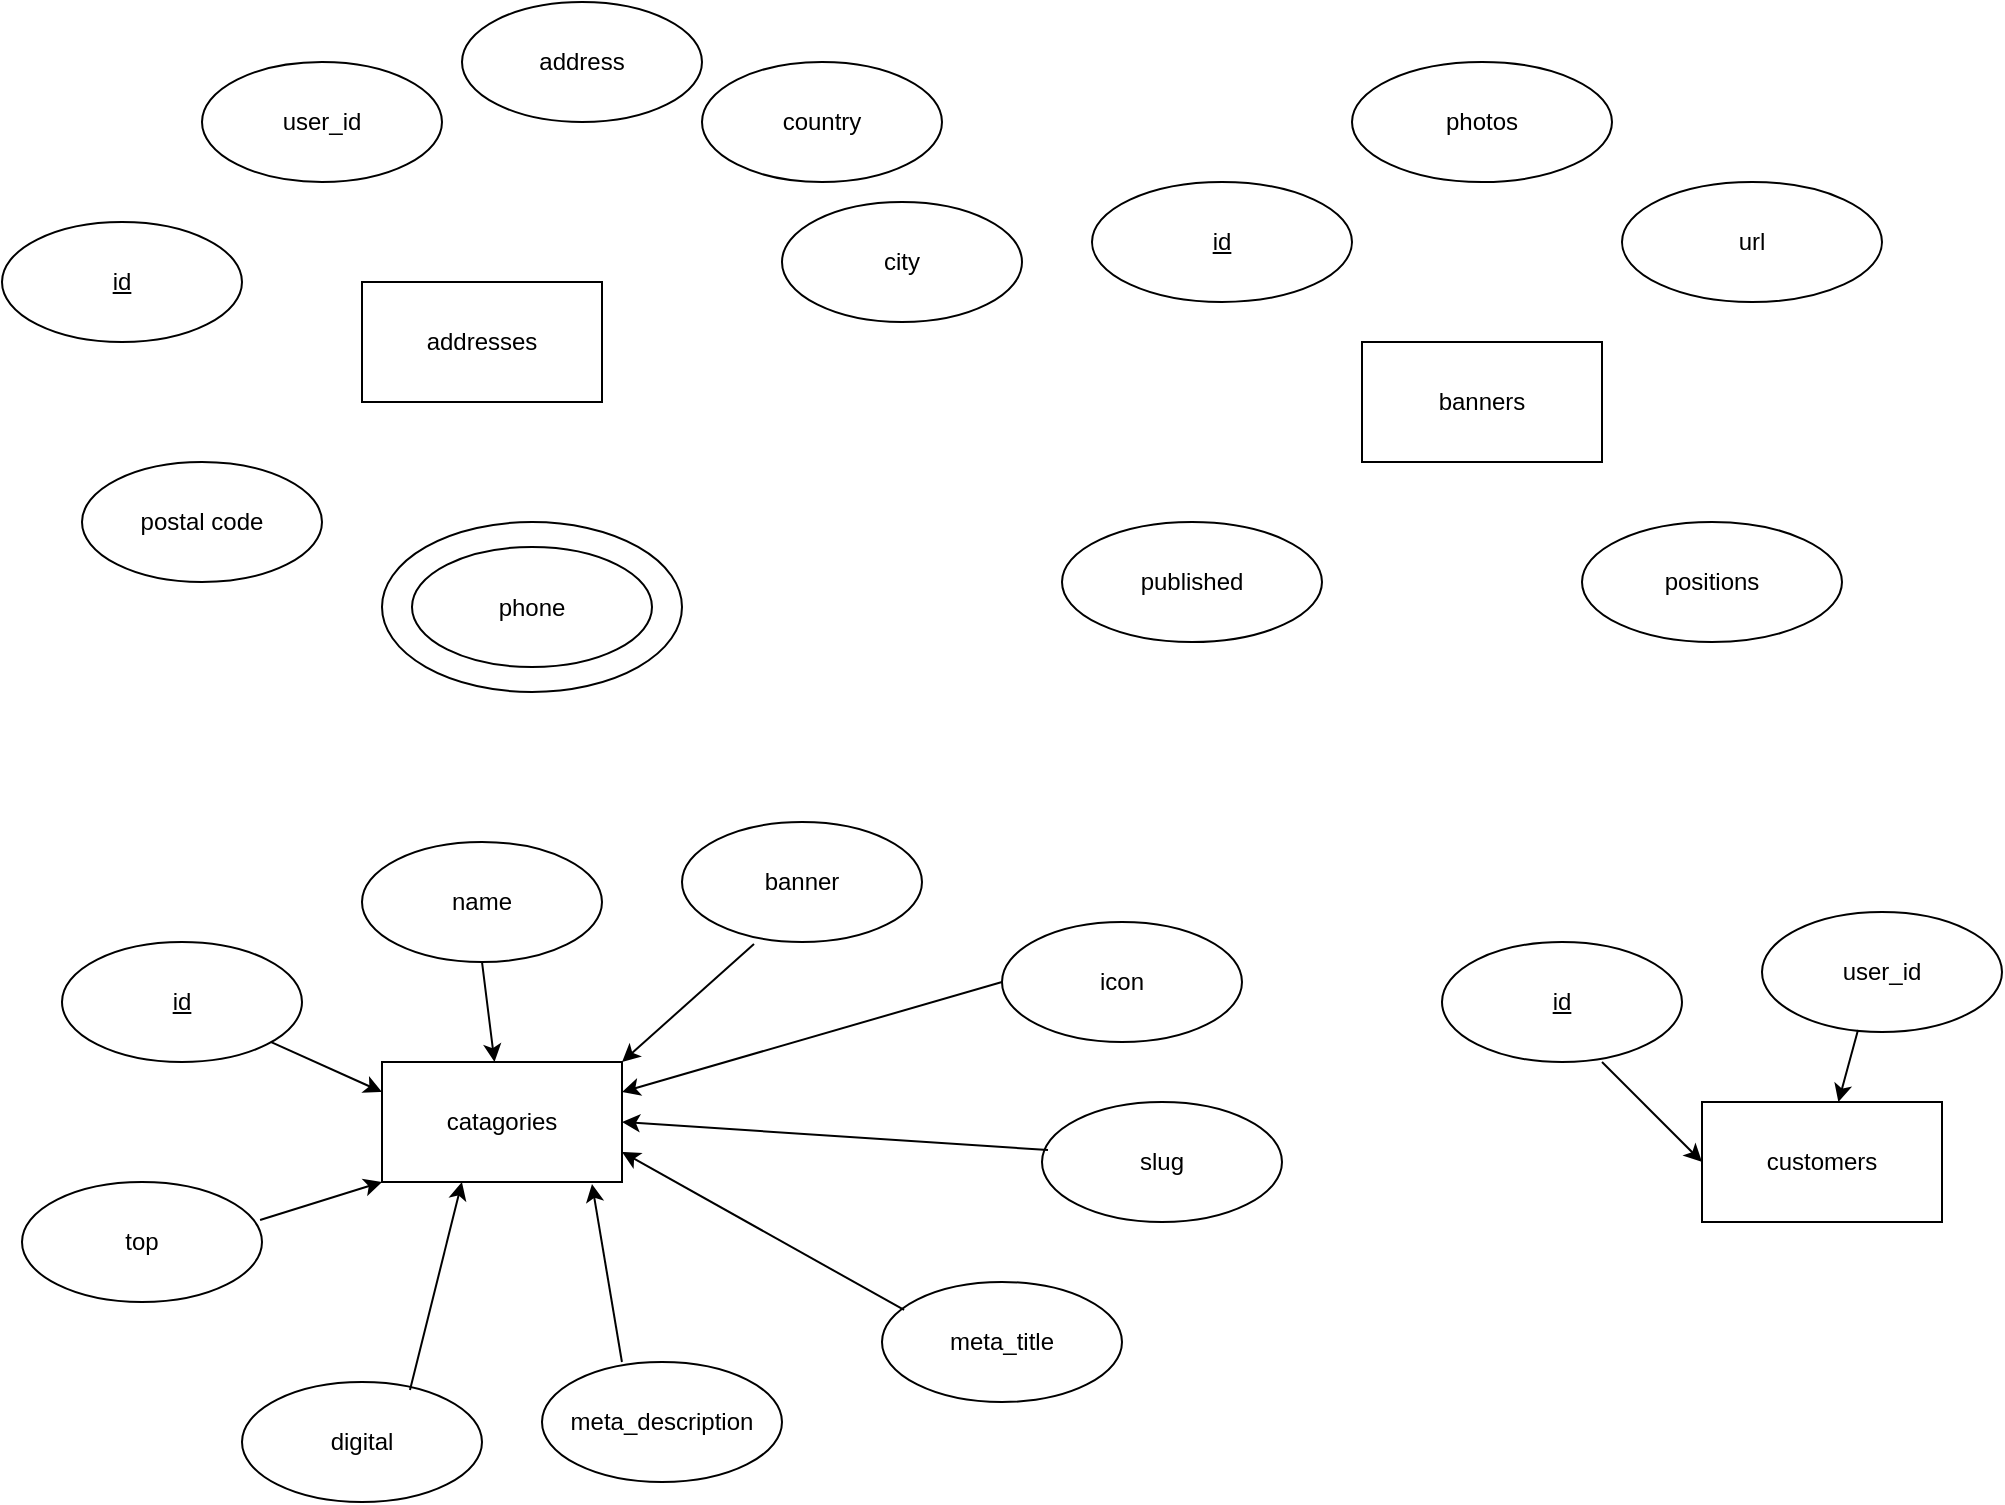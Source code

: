 <mxfile version="13.7.3" type="github">
  <diagram id="f7K92m8lPwK_zH6lzFKC" name="Page-1">
    <mxGraphModel dx="806" dy="1369" grid="1" gridSize="10" guides="1" tooltips="1" connect="1" arrows="1" fold="1" page="1" pageScale="1" pageWidth="1100" pageHeight="850" math="0" shadow="0">
      <root>
        <mxCell id="0" />
        <mxCell id="1" parent="0" />
        <mxCell id="Ezx1aa0zkLy5vHlaYmTx-1" value="addresses" style="rounded=0;whiteSpace=wrap;html=1;" vertex="1" parent="1">
          <mxGeometry x="210" y="110" width="120" height="60" as="geometry" />
        </mxCell>
        <mxCell id="Ezx1aa0zkLy5vHlaYmTx-2" value="&lt;u&gt;id&lt;/u&gt;" style="ellipse;whiteSpace=wrap;html=1;" vertex="1" parent="1">
          <mxGeometry x="30" y="80" width="120" height="60" as="geometry" />
        </mxCell>
        <mxCell id="Ezx1aa0zkLy5vHlaYmTx-3" value="user_id" style="ellipse;whiteSpace=wrap;html=1;" vertex="1" parent="1">
          <mxGeometry x="130" width="120" height="60" as="geometry" />
        </mxCell>
        <mxCell id="Ezx1aa0zkLy5vHlaYmTx-4" value="address" style="ellipse;whiteSpace=wrap;html=1;" vertex="1" parent="1">
          <mxGeometry x="260" y="-30" width="120" height="60" as="geometry" />
        </mxCell>
        <mxCell id="Ezx1aa0zkLy5vHlaYmTx-5" value="country" style="ellipse;whiteSpace=wrap;html=1;" vertex="1" parent="1">
          <mxGeometry x="380" width="120" height="60" as="geometry" />
        </mxCell>
        <mxCell id="Ezx1aa0zkLy5vHlaYmTx-6" value="city" style="ellipse;whiteSpace=wrap;html=1;" vertex="1" parent="1">
          <mxGeometry x="420" y="70" width="120" height="60" as="geometry" />
        </mxCell>
        <mxCell id="Ezx1aa0zkLy5vHlaYmTx-7" value="postal code" style="ellipse;whiteSpace=wrap;html=1;" vertex="1" parent="1">
          <mxGeometry x="70" y="200" width="120" height="60" as="geometry" />
        </mxCell>
        <mxCell id="Ezx1aa0zkLy5vHlaYmTx-10" value="" style="group" vertex="1" connectable="0" parent="1">
          <mxGeometry x="220" y="230" width="150" height="85" as="geometry" />
        </mxCell>
        <mxCell id="Ezx1aa0zkLy5vHlaYmTx-9" value="" style="ellipse;whiteSpace=wrap;html=1;" vertex="1" parent="Ezx1aa0zkLy5vHlaYmTx-10">
          <mxGeometry width="150" height="85" as="geometry" />
        </mxCell>
        <mxCell id="Ezx1aa0zkLy5vHlaYmTx-8" value="phone" style="ellipse;whiteSpace=wrap;html=1;" vertex="1" parent="Ezx1aa0zkLy5vHlaYmTx-10">
          <mxGeometry x="15" y="12.5" width="120" height="60" as="geometry" />
        </mxCell>
        <mxCell id="Ezx1aa0zkLy5vHlaYmTx-13" value="banners" style="rounded=0;whiteSpace=wrap;html=1;" vertex="1" parent="1">
          <mxGeometry x="710" y="140" width="120" height="60" as="geometry" />
        </mxCell>
        <mxCell id="Ezx1aa0zkLy5vHlaYmTx-14" value="&lt;u&gt;id&lt;/u&gt;" style="ellipse;whiteSpace=wrap;html=1;" vertex="1" parent="1">
          <mxGeometry x="575" y="60" width="130" height="60" as="geometry" />
        </mxCell>
        <mxCell id="Ezx1aa0zkLy5vHlaYmTx-15" value="photos" style="ellipse;whiteSpace=wrap;html=1;" vertex="1" parent="1">
          <mxGeometry x="705" width="130" height="60" as="geometry" />
        </mxCell>
        <mxCell id="Ezx1aa0zkLy5vHlaYmTx-16" value="url" style="ellipse;whiteSpace=wrap;html=1;" vertex="1" parent="1">
          <mxGeometry x="840" y="60" width="130" height="60" as="geometry" />
        </mxCell>
        <mxCell id="Ezx1aa0zkLy5vHlaYmTx-17" value="positions" style="ellipse;whiteSpace=wrap;html=1;" vertex="1" parent="1">
          <mxGeometry x="820" y="230" width="130" height="60" as="geometry" />
        </mxCell>
        <mxCell id="Ezx1aa0zkLy5vHlaYmTx-18" value="published" style="ellipse;whiteSpace=wrap;html=1;" vertex="1" parent="1">
          <mxGeometry x="560" y="230" width="130" height="60" as="geometry" />
        </mxCell>
        <mxCell id="Ezx1aa0zkLy5vHlaYmTx-19" value="catagories" style="rounded=0;whiteSpace=wrap;html=1;" vertex="1" parent="1">
          <mxGeometry x="220" y="500" width="120" height="60" as="geometry" />
        </mxCell>
        <mxCell id="Ezx1aa0zkLy5vHlaYmTx-20" value="&lt;u&gt;id&lt;/u&gt;" style="ellipse;whiteSpace=wrap;html=1;" vertex="1" parent="1">
          <mxGeometry x="60" y="440" width="120" height="60" as="geometry" />
        </mxCell>
        <mxCell id="Ezx1aa0zkLy5vHlaYmTx-21" value="name" style="ellipse;whiteSpace=wrap;html=1;" vertex="1" parent="1">
          <mxGeometry x="210" y="390" width="120" height="60" as="geometry" />
        </mxCell>
        <mxCell id="Ezx1aa0zkLy5vHlaYmTx-22" value="banner" style="ellipse;whiteSpace=wrap;html=1;" vertex="1" parent="1">
          <mxGeometry x="370" y="380" width="120" height="60" as="geometry" />
        </mxCell>
        <mxCell id="Ezx1aa0zkLy5vHlaYmTx-23" value="icon" style="ellipse;whiteSpace=wrap;html=1;" vertex="1" parent="1">
          <mxGeometry x="530" y="430" width="120" height="60" as="geometry" />
        </mxCell>
        <mxCell id="Ezx1aa0zkLy5vHlaYmTx-24" value="slug" style="ellipse;whiteSpace=wrap;html=1;" vertex="1" parent="1">
          <mxGeometry x="550" y="520" width="120" height="60" as="geometry" />
        </mxCell>
        <mxCell id="Ezx1aa0zkLy5vHlaYmTx-25" value="meta_title" style="ellipse;whiteSpace=wrap;html=1;" vertex="1" parent="1">
          <mxGeometry x="470" y="610" width="120" height="60" as="geometry" />
        </mxCell>
        <mxCell id="Ezx1aa0zkLy5vHlaYmTx-26" value="meta_description" style="ellipse;whiteSpace=wrap;html=1;" vertex="1" parent="1">
          <mxGeometry x="300" y="650" width="120" height="60" as="geometry" />
        </mxCell>
        <mxCell id="Ezx1aa0zkLy5vHlaYmTx-27" value="digital" style="ellipse;whiteSpace=wrap;html=1;" vertex="1" parent="1">
          <mxGeometry x="150" y="660" width="120" height="60" as="geometry" />
        </mxCell>
        <mxCell id="Ezx1aa0zkLy5vHlaYmTx-28" value="top" style="ellipse;whiteSpace=wrap;html=1;" vertex="1" parent="1">
          <mxGeometry x="40" y="560" width="120" height="60" as="geometry" />
        </mxCell>
        <mxCell id="Ezx1aa0zkLy5vHlaYmTx-30" value="" style="endArrow=classic;html=1;exitX=0.992;exitY=0.317;exitDx=0;exitDy=0;exitPerimeter=0;entryX=0;entryY=1;entryDx=0;entryDy=0;" edge="1" parent="1" source="Ezx1aa0zkLy5vHlaYmTx-28" target="Ezx1aa0zkLy5vHlaYmTx-19">
          <mxGeometry width="50" height="50" relative="1" as="geometry">
            <mxPoint x="140" y="575" as="sourcePoint" />
            <mxPoint x="190" y="525" as="targetPoint" />
          </mxGeometry>
        </mxCell>
        <mxCell id="Ezx1aa0zkLy5vHlaYmTx-31" value="" style="endArrow=classic;html=1;entryX=0;entryY=0.25;entryDx=0;entryDy=0;" edge="1" parent="1" source="Ezx1aa0zkLy5vHlaYmTx-20" target="Ezx1aa0zkLy5vHlaYmTx-19">
          <mxGeometry width="50" height="50" relative="1" as="geometry">
            <mxPoint x="170.0" y="479.51" as="sourcePoint" />
            <mxPoint x="230.96" y="460.49" as="targetPoint" />
          </mxGeometry>
        </mxCell>
        <mxCell id="Ezx1aa0zkLy5vHlaYmTx-32" value="" style="endArrow=classic;html=1;exitX=0.5;exitY=1;exitDx=0;exitDy=0;" edge="1" parent="1" source="Ezx1aa0zkLy5vHlaYmTx-21" target="Ezx1aa0zkLy5vHlaYmTx-19">
          <mxGeometry width="50" height="50" relative="1" as="geometry">
            <mxPoint x="289.52" y="449.02" as="sourcePoint" />
            <mxPoint x="350.48" y="430" as="targetPoint" />
          </mxGeometry>
        </mxCell>
        <mxCell id="Ezx1aa0zkLy5vHlaYmTx-33" value="" style="endArrow=classic;html=1;exitX=0.3;exitY=1.017;exitDx=0;exitDy=0;exitPerimeter=0;entryX=1;entryY=0;entryDx=0;entryDy=0;" edge="1" parent="1" source="Ezx1aa0zkLy5vHlaYmTx-22" target="Ezx1aa0zkLy5vHlaYmTx-19">
          <mxGeometry width="50" height="50" relative="1" as="geometry">
            <mxPoint x="449.52" y="440" as="sourcePoint" />
            <mxPoint x="510.48" y="420.98" as="targetPoint" />
          </mxGeometry>
        </mxCell>
        <mxCell id="Ezx1aa0zkLy5vHlaYmTx-34" value="" style="endArrow=classic;html=1;exitX=0;exitY=0.5;exitDx=0;exitDy=0;entryX=1;entryY=0.25;entryDx=0;entryDy=0;" edge="1" parent="1" source="Ezx1aa0zkLy5vHlaYmTx-23" target="Ezx1aa0zkLy5vHlaYmTx-19">
          <mxGeometry width="50" height="50" relative="1" as="geometry">
            <mxPoint x="560" y="434.02" as="sourcePoint" />
            <mxPoint x="620.96" y="415" as="targetPoint" />
          </mxGeometry>
        </mxCell>
        <mxCell id="Ezx1aa0zkLy5vHlaYmTx-35" value="" style="endArrow=classic;html=1;exitX=0.025;exitY=0.4;exitDx=0;exitDy=0;exitPerimeter=0;entryX=1;entryY=0.5;entryDx=0;entryDy=0;" edge="1" parent="1" source="Ezx1aa0zkLy5vHlaYmTx-24" target="Ezx1aa0zkLy5vHlaYmTx-19">
          <mxGeometry width="50" height="50" relative="1" as="geometry">
            <mxPoint x="559.52" y="529.02" as="sourcePoint" />
            <mxPoint x="620.48" y="510" as="targetPoint" />
          </mxGeometry>
        </mxCell>
        <mxCell id="Ezx1aa0zkLy5vHlaYmTx-37" value="" style="endArrow=classic;html=1;exitX=0.092;exitY=0.233;exitDx=0;exitDy=0;exitPerimeter=0;entryX=1;entryY=0.75;entryDx=0;entryDy=0;" edge="1" parent="1" source="Ezx1aa0zkLy5vHlaYmTx-25" target="Ezx1aa0zkLy5vHlaYmTx-19">
          <mxGeometry width="50" height="50" relative="1" as="geometry">
            <mxPoint x="490" y="630" as="sourcePoint" />
            <mxPoint x="540" y="580" as="targetPoint" />
          </mxGeometry>
        </mxCell>
        <mxCell id="Ezx1aa0zkLy5vHlaYmTx-38" value="" style="endArrow=classic;html=1;exitX=0.333;exitY=0;exitDx=0;exitDy=0;exitPerimeter=0;entryX=0.875;entryY=1.017;entryDx=0;entryDy=0;entryPerimeter=0;" edge="1" parent="1" source="Ezx1aa0zkLy5vHlaYmTx-26" target="Ezx1aa0zkLy5vHlaYmTx-19">
          <mxGeometry width="50" height="50" relative="1" as="geometry">
            <mxPoint x="360" y="660" as="sourcePoint" />
            <mxPoint x="410" y="610" as="targetPoint" />
          </mxGeometry>
        </mxCell>
        <mxCell id="Ezx1aa0zkLy5vHlaYmTx-40" value="" style="endArrow=classic;html=1;exitX=0.7;exitY=0.067;exitDx=0;exitDy=0;exitPerimeter=0;entryX=0.333;entryY=1;entryDx=0;entryDy=0;entryPerimeter=0;" edge="1" parent="1" source="Ezx1aa0zkLy5vHlaYmTx-27" target="Ezx1aa0zkLy5vHlaYmTx-19">
          <mxGeometry width="50" height="50" relative="1" as="geometry">
            <mxPoint x="220" y="660" as="sourcePoint" />
            <mxPoint x="270" y="610" as="targetPoint" />
          </mxGeometry>
        </mxCell>
        <mxCell id="Ezx1aa0zkLy5vHlaYmTx-41" value="customers" style="rounded=0;whiteSpace=wrap;html=1;" vertex="1" parent="1">
          <mxGeometry x="880" y="520" width="120" height="60" as="geometry" />
        </mxCell>
        <mxCell id="Ezx1aa0zkLy5vHlaYmTx-42" value="&lt;u&gt;id&lt;/u&gt;" style="ellipse;whiteSpace=wrap;html=1;" vertex="1" parent="1">
          <mxGeometry x="750" y="440" width="120" height="60" as="geometry" />
        </mxCell>
        <mxCell id="Ezx1aa0zkLy5vHlaYmTx-43" value="user_id" style="ellipse;whiteSpace=wrap;html=1;" vertex="1" parent="1">
          <mxGeometry x="910" y="425" width="120" height="60" as="geometry" />
        </mxCell>
        <mxCell id="Ezx1aa0zkLy5vHlaYmTx-44" value="" style="endArrow=classic;html=1;entryX=0;entryY=0.5;entryDx=0;entryDy=0;" edge="1" parent="1" target="Ezx1aa0zkLy5vHlaYmTx-41">
          <mxGeometry width="50" height="50" relative="1" as="geometry">
            <mxPoint x="830" y="500" as="sourcePoint" />
            <mxPoint x="880" y="450" as="targetPoint" />
          </mxGeometry>
        </mxCell>
        <mxCell id="Ezx1aa0zkLy5vHlaYmTx-45" value="" style="endArrow=classic;html=1;exitX=0.4;exitY=0.983;exitDx=0;exitDy=0;exitPerimeter=0;" edge="1" parent="1" source="Ezx1aa0zkLy5vHlaYmTx-43" target="Ezx1aa0zkLy5vHlaYmTx-41">
          <mxGeometry width="50" height="50" relative="1" as="geometry">
            <mxPoint x="970" y="480" as="sourcePoint" />
            <mxPoint x="1020" y="430" as="targetPoint" />
          </mxGeometry>
        </mxCell>
      </root>
    </mxGraphModel>
  </diagram>
</mxfile>
